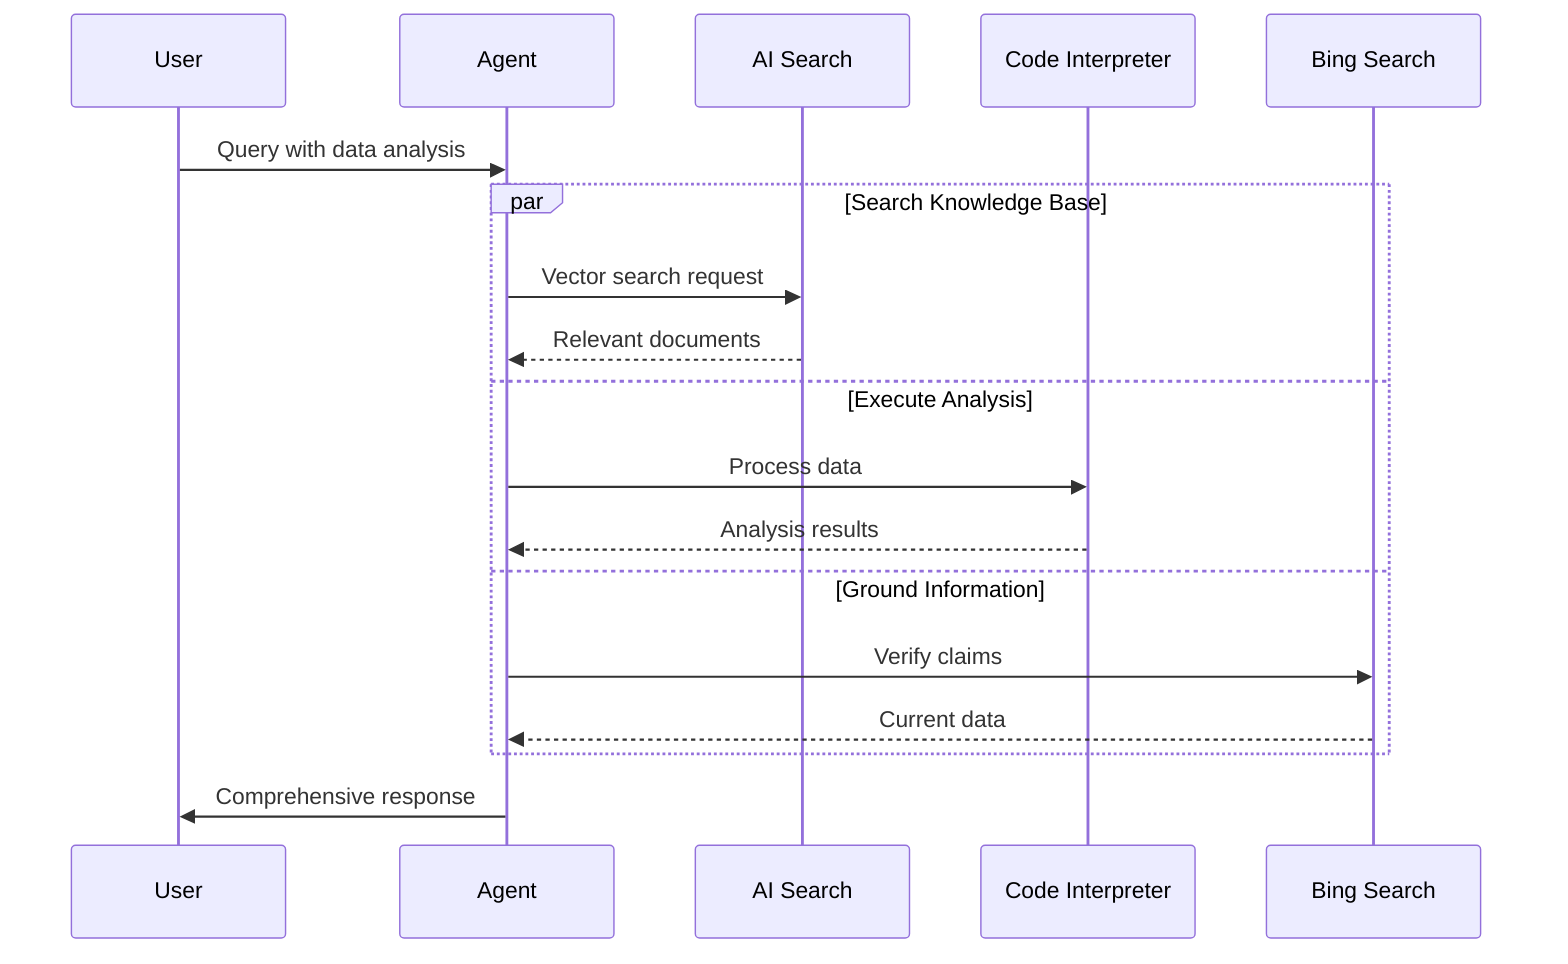 sequenceDiagram
    participant User
    participant Agent
    participant Search as AI Search
    participant Code as Code Interpreter
    participant Bing as Bing Search
    
    User->>Agent: Query with data analysis
    
    par Search Knowledge Base
        Agent->>Search: Vector search request
        Search-->>Agent: Relevant documents
    and Execute Analysis
        Agent->>Code: Process data
        Code-->>Agent: Analysis results
    and Ground Information
        Agent->>Bing: Verify claims
        Bing-->>Agent: Current data
    end
    
    Agent->>User: Comprehensive response